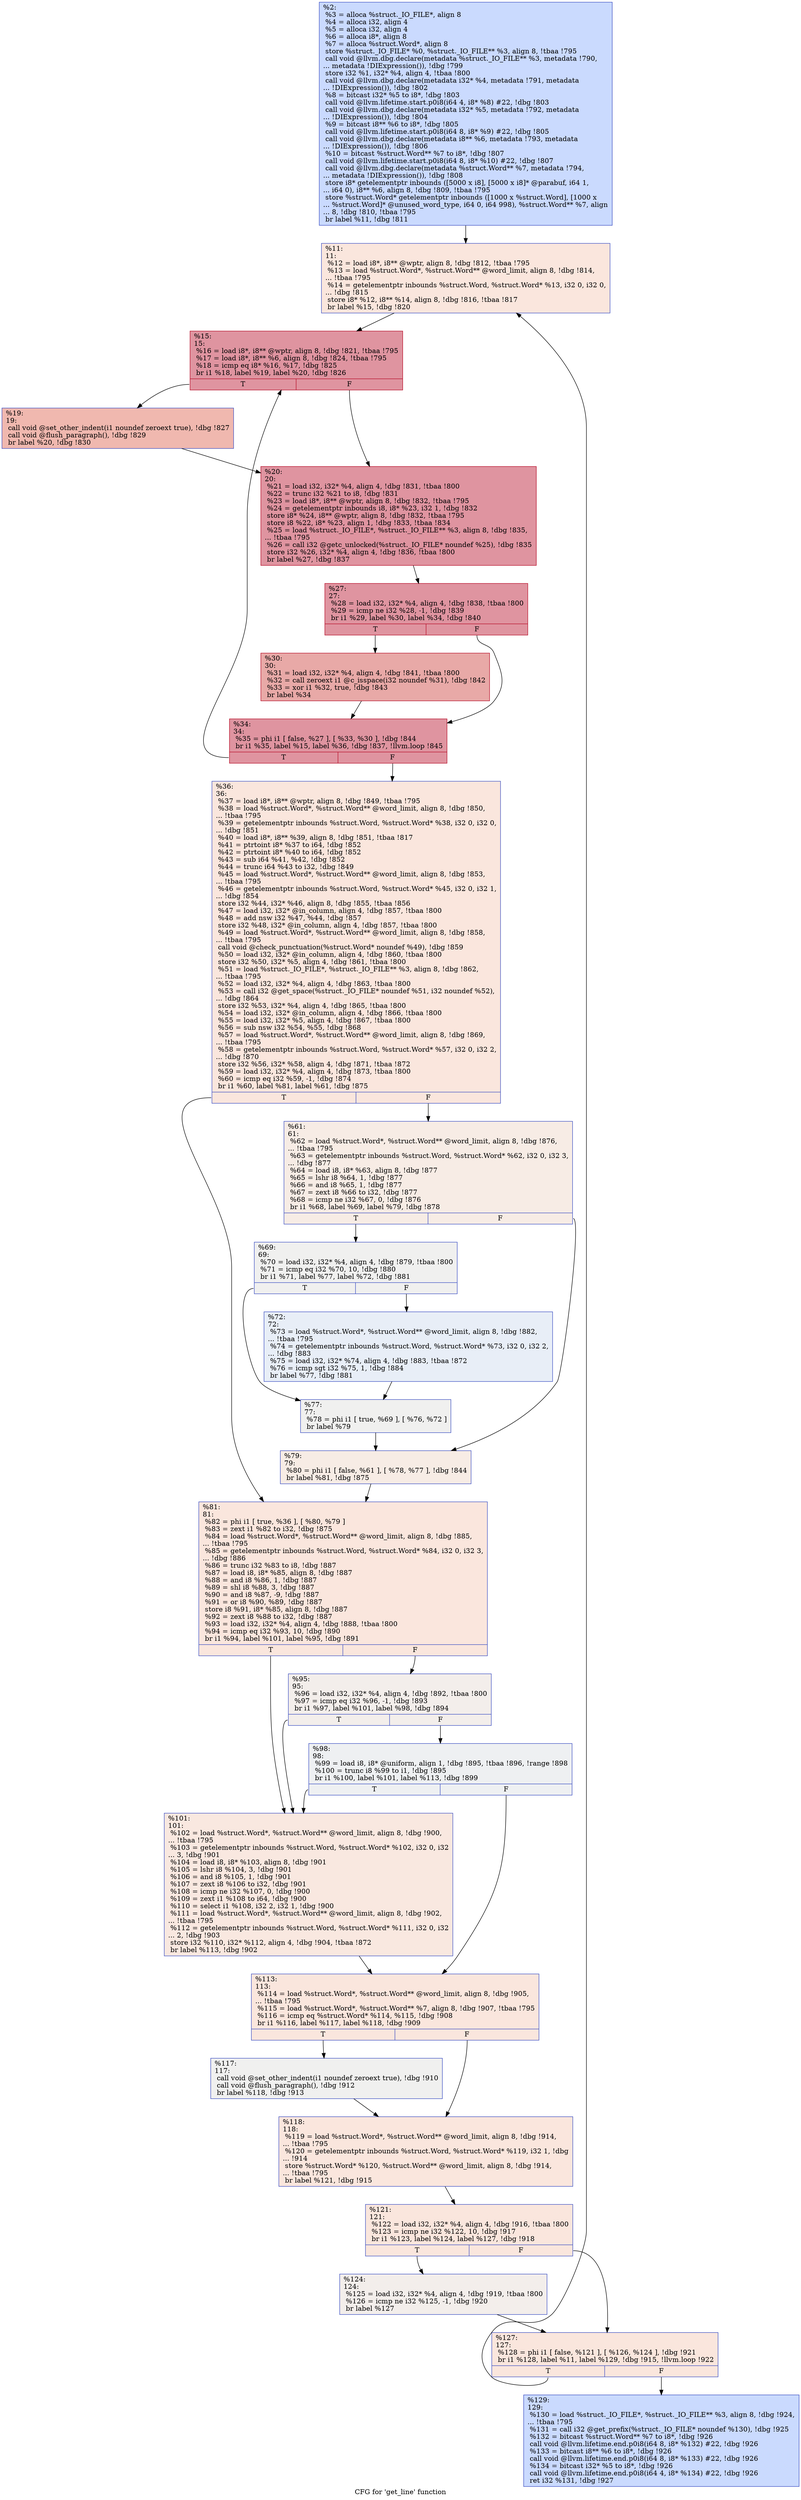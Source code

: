 digraph "CFG for 'get_line' function" {
	label="CFG for 'get_line' function";

	Node0xc83730 [shape=record,color="#3d50c3ff", style=filled, fillcolor="#88abfd70",label="{%2:\l  %3 = alloca %struct._IO_FILE*, align 8\l  %4 = alloca i32, align 4\l  %5 = alloca i32, align 4\l  %6 = alloca i8*, align 8\l  %7 = alloca %struct.Word*, align 8\l  store %struct._IO_FILE* %0, %struct._IO_FILE** %3, align 8, !tbaa !795\l  call void @llvm.dbg.declare(metadata %struct._IO_FILE** %3, metadata !790,\l... metadata !DIExpression()), !dbg !799\l  store i32 %1, i32* %4, align 4, !tbaa !800\l  call void @llvm.dbg.declare(metadata i32* %4, metadata !791, metadata\l... !DIExpression()), !dbg !802\l  %8 = bitcast i32* %5 to i8*, !dbg !803\l  call void @llvm.lifetime.start.p0i8(i64 4, i8* %8) #22, !dbg !803\l  call void @llvm.dbg.declare(metadata i32* %5, metadata !792, metadata\l... !DIExpression()), !dbg !804\l  %9 = bitcast i8** %6 to i8*, !dbg !805\l  call void @llvm.lifetime.start.p0i8(i64 8, i8* %9) #22, !dbg !805\l  call void @llvm.dbg.declare(metadata i8** %6, metadata !793, metadata\l... !DIExpression()), !dbg !806\l  %10 = bitcast %struct.Word** %7 to i8*, !dbg !807\l  call void @llvm.lifetime.start.p0i8(i64 8, i8* %10) #22, !dbg !807\l  call void @llvm.dbg.declare(metadata %struct.Word** %7, metadata !794,\l... metadata !DIExpression()), !dbg !808\l  store i8* getelementptr inbounds ([5000 x i8], [5000 x i8]* @parabuf, i64 1,\l... i64 0), i8** %6, align 8, !dbg !809, !tbaa !795\l  store %struct.Word* getelementptr inbounds ([1000 x %struct.Word], [1000 x\l... %struct.Word]* @unused_word_type, i64 0, i64 998), %struct.Word** %7, align\l... 8, !dbg !810, !tbaa !795\l  br label %11, !dbg !811\l}"];
	Node0xc83730 -> Node0xc83850;
	Node0xc83850 [shape=record,color="#3d50c3ff", style=filled, fillcolor="#f3c7b170",label="{%11:\l11:                                               \l  %12 = load i8*, i8** @wptr, align 8, !dbg !812, !tbaa !795\l  %13 = load %struct.Word*, %struct.Word** @word_limit, align 8, !dbg !814,\l... !tbaa !795\l  %14 = getelementptr inbounds %struct.Word, %struct.Word* %13, i32 0, i32 0,\l... !dbg !815\l  store i8* %12, i8** %14, align 8, !dbg !816, !tbaa !817\l  br label %15, !dbg !820\l}"];
	Node0xc83850 -> Node0xc838a0;
	Node0xc838a0 [shape=record,color="#b70d28ff", style=filled, fillcolor="#b70d2870",label="{%15:\l15:                                               \l  %16 = load i8*, i8** @wptr, align 8, !dbg !821, !tbaa !795\l  %17 = load i8*, i8** %6, align 8, !dbg !824, !tbaa !795\l  %18 = icmp eq i8* %16, %17, !dbg !825\l  br i1 %18, label %19, label %20, !dbg !826\l|{<s0>T|<s1>F}}"];
	Node0xc838a0:s0 -> Node0xc838f0;
	Node0xc838a0:s1 -> Node0xc83940;
	Node0xc838f0 [shape=record,color="#3d50c3ff", style=filled, fillcolor="#dc5d4a70",label="{%19:\l19:                                               \l  call void @set_other_indent(i1 noundef zeroext true), !dbg !827\l  call void @flush_paragraph(), !dbg !829\l  br label %20, !dbg !830\l}"];
	Node0xc838f0 -> Node0xc83940;
	Node0xc83940 [shape=record,color="#b70d28ff", style=filled, fillcolor="#b70d2870",label="{%20:\l20:                                               \l  %21 = load i32, i32* %4, align 4, !dbg !831, !tbaa !800\l  %22 = trunc i32 %21 to i8, !dbg !831\l  %23 = load i8*, i8** @wptr, align 8, !dbg !832, !tbaa !795\l  %24 = getelementptr inbounds i8, i8* %23, i32 1, !dbg !832\l  store i8* %24, i8** @wptr, align 8, !dbg !832, !tbaa !795\l  store i8 %22, i8* %23, align 1, !dbg !833, !tbaa !834\l  %25 = load %struct._IO_FILE*, %struct._IO_FILE** %3, align 8, !dbg !835,\l... !tbaa !795\l  %26 = call i32 @getc_unlocked(%struct._IO_FILE* noundef %25), !dbg !835\l  store i32 %26, i32* %4, align 4, !dbg !836, !tbaa !800\l  br label %27, !dbg !837\l}"];
	Node0xc83940 -> Node0xc83990;
	Node0xc83990 [shape=record,color="#b70d28ff", style=filled, fillcolor="#b70d2870",label="{%27:\l27:                                               \l  %28 = load i32, i32* %4, align 4, !dbg !838, !tbaa !800\l  %29 = icmp ne i32 %28, -1, !dbg !839\l  br i1 %29, label %30, label %34, !dbg !840\l|{<s0>T|<s1>F}}"];
	Node0xc83990:s0 -> Node0xc839e0;
	Node0xc83990:s1 -> Node0xc83a30;
	Node0xc839e0 [shape=record,color="#b70d28ff", style=filled, fillcolor="#ca3b3770",label="{%30:\l30:                                               \l  %31 = load i32, i32* %4, align 4, !dbg !841, !tbaa !800\l  %32 = call zeroext i1 @c_isspace(i32 noundef %31), !dbg !842\l  %33 = xor i1 %32, true, !dbg !843\l  br label %34\l}"];
	Node0xc839e0 -> Node0xc83a30;
	Node0xc83a30 [shape=record,color="#b70d28ff", style=filled, fillcolor="#b70d2870",label="{%34:\l34:                                               \l  %35 = phi i1 [ false, %27 ], [ %33, %30 ], !dbg !844\l  br i1 %35, label %15, label %36, !dbg !837, !llvm.loop !845\l|{<s0>T|<s1>F}}"];
	Node0xc83a30:s0 -> Node0xc838a0;
	Node0xc83a30:s1 -> Node0xc83a80;
	Node0xc83a80 [shape=record,color="#3d50c3ff", style=filled, fillcolor="#f3c7b170",label="{%36:\l36:                                               \l  %37 = load i8*, i8** @wptr, align 8, !dbg !849, !tbaa !795\l  %38 = load %struct.Word*, %struct.Word** @word_limit, align 8, !dbg !850,\l... !tbaa !795\l  %39 = getelementptr inbounds %struct.Word, %struct.Word* %38, i32 0, i32 0,\l... !dbg !851\l  %40 = load i8*, i8** %39, align 8, !dbg !851, !tbaa !817\l  %41 = ptrtoint i8* %37 to i64, !dbg !852\l  %42 = ptrtoint i8* %40 to i64, !dbg !852\l  %43 = sub i64 %41, %42, !dbg !852\l  %44 = trunc i64 %43 to i32, !dbg !849\l  %45 = load %struct.Word*, %struct.Word** @word_limit, align 8, !dbg !853,\l... !tbaa !795\l  %46 = getelementptr inbounds %struct.Word, %struct.Word* %45, i32 0, i32 1,\l... !dbg !854\l  store i32 %44, i32* %46, align 8, !dbg !855, !tbaa !856\l  %47 = load i32, i32* @in_column, align 4, !dbg !857, !tbaa !800\l  %48 = add nsw i32 %47, %44, !dbg !857\l  store i32 %48, i32* @in_column, align 4, !dbg !857, !tbaa !800\l  %49 = load %struct.Word*, %struct.Word** @word_limit, align 8, !dbg !858,\l... !tbaa !795\l  call void @check_punctuation(%struct.Word* noundef %49), !dbg !859\l  %50 = load i32, i32* @in_column, align 4, !dbg !860, !tbaa !800\l  store i32 %50, i32* %5, align 4, !dbg !861, !tbaa !800\l  %51 = load %struct._IO_FILE*, %struct._IO_FILE** %3, align 8, !dbg !862,\l... !tbaa !795\l  %52 = load i32, i32* %4, align 4, !dbg !863, !tbaa !800\l  %53 = call i32 @get_space(%struct._IO_FILE* noundef %51, i32 noundef %52),\l... !dbg !864\l  store i32 %53, i32* %4, align 4, !dbg !865, !tbaa !800\l  %54 = load i32, i32* @in_column, align 4, !dbg !866, !tbaa !800\l  %55 = load i32, i32* %5, align 4, !dbg !867, !tbaa !800\l  %56 = sub nsw i32 %54, %55, !dbg !868\l  %57 = load %struct.Word*, %struct.Word** @word_limit, align 8, !dbg !869,\l... !tbaa !795\l  %58 = getelementptr inbounds %struct.Word, %struct.Word* %57, i32 0, i32 2,\l... !dbg !870\l  store i32 %56, i32* %58, align 4, !dbg !871, !tbaa !872\l  %59 = load i32, i32* %4, align 4, !dbg !873, !tbaa !800\l  %60 = icmp eq i32 %59, -1, !dbg !874\l  br i1 %60, label %81, label %61, !dbg !875\l|{<s0>T|<s1>F}}"];
	Node0xc83a80:s0 -> Node0xc83c60;
	Node0xc83a80:s1 -> Node0xc83ad0;
	Node0xc83ad0 [shape=record,color="#3d50c3ff", style=filled, fillcolor="#ecd3c570",label="{%61:\l61:                                               \l  %62 = load %struct.Word*, %struct.Word** @word_limit, align 8, !dbg !876,\l... !tbaa !795\l  %63 = getelementptr inbounds %struct.Word, %struct.Word* %62, i32 0, i32 3,\l... !dbg !877\l  %64 = load i8, i8* %63, align 8, !dbg !877\l  %65 = lshr i8 %64, 1, !dbg !877\l  %66 = and i8 %65, 1, !dbg !877\l  %67 = zext i8 %66 to i32, !dbg !877\l  %68 = icmp ne i32 %67, 0, !dbg !876\l  br i1 %68, label %69, label %79, !dbg !878\l|{<s0>T|<s1>F}}"];
	Node0xc83ad0:s0 -> Node0xc83b20;
	Node0xc83ad0:s1 -> Node0xc83c10;
	Node0xc83b20 [shape=record,color="#3d50c3ff", style=filled, fillcolor="#dedcdb70",label="{%69:\l69:                                               \l  %70 = load i32, i32* %4, align 4, !dbg !879, !tbaa !800\l  %71 = icmp eq i32 %70, 10, !dbg !880\l  br i1 %71, label %77, label %72, !dbg !881\l|{<s0>T|<s1>F}}"];
	Node0xc83b20:s0 -> Node0xc83bc0;
	Node0xc83b20:s1 -> Node0xc83b70;
	Node0xc83b70 [shape=record,color="#3d50c3ff", style=filled, fillcolor="#cbd8ee70",label="{%72:\l72:                                               \l  %73 = load %struct.Word*, %struct.Word** @word_limit, align 8, !dbg !882,\l... !tbaa !795\l  %74 = getelementptr inbounds %struct.Word, %struct.Word* %73, i32 0, i32 2,\l... !dbg !883\l  %75 = load i32, i32* %74, align 4, !dbg !883, !tbaa !872\l  %76 = icmp sgt i32 %75, 1, !dbg !884\l  br label %77, !dbg !881\l}"];
	Node0xc83b70 -> Node0xc83bc0;
	Node0xc83bc0 [shape=record,color="#3d50c3ff", style=filled, fillcolor="#dedcdb70",label="{%77:\l77:                                               \l  %78 = phi i1 [ true, %69 ], [ %76, %72 ]\l  br label %79\l}"];
	Node0xc83bc0 -> Node0xc83c10;
	Node0xc83c10 [shape=record,color="#3d50c3ff", style=filled, fillcolor="#ecd3c570",label="{%79:\l79:                                               \l  %80 = phi i1 [ false, %61 ], [ %78, %77 ], !dbg !844\l  br label %81, !dbg !875\l}"];
	Node0xc83c10 -> Node0xc83c60;
	Node0xc83c60 [shape=record,color="#3d50c3ff", style=filled, fillcolor="#f3c7b170",label="{%81:\l81:                                               \l  %82 = phi i1 [ true, %36 ], [ %80, %79 ]\l  %83 = zext i1 %82 to i32, !dbg !875\l  %84 = load %struct.Word*, %struct.Word** @word_limit, align 8, !dbg !885,\l... !tbaa !795\l  %85 = getelementptr inbounds %struct.Word, %struct.Word* %84, i32 0, i32 3,\l... !dbg !886\l  %86 = trunc i32 %83 to i8, !dbg !887\l  %87 = load i8, i8* %85, align 8, !dbg !887\l  %88 = and i8 %86, 1, !dbg !887\l  %89 = shl i8 %88, 3, !dbg !887\l  %90 = and i8 %87, -9, !dbg !887\l  %91 = or i8 %90, %89, !dbg !887\l  store i8 %91, i8* %85, align 8, !dbg !887\l  %92 = zext i8 %88 to i32, !dbg !887\l  %93 = load i32, i32* %4, align 4, !dbg !888, !tbaa !800\l  %94 = icmp eq i32 %93, 10, !dbg !890\l  br i1 %94, label %101, label %95, !dbg !891\l|{<s0>T|<s1>F}}"];
	Node0xc83c60:s0 -> Node0xc83d50;
	Node0xc83c60:s1 -> Node0xc83cb0;
	Node0xc83cb0 [shape=record,color="#3d50c3ff", style=filled, fillcolor="#e5d8d170",label="{%95:\l95:                                               \l  %96 = load i32, i32* %4, align 4, !dbg !892, !tbaa !800\l  %97 = icmp eq i32 %96, -1, !dbg !893\l  br i1 %97, label %101, label %98, !dbg !894\l|{<s0>T|<s1>F}}"];
	Node0xc83cb0:s0 -> Node0xc83d50;
	Node0xc83cb0:s1 -> Node0xc83d00;
	Node0xc83d00 [shape=record,color="#3d50c3ff", style=filled, fillcolor="#d9dce170",label="{%98:\l98:                                               \l  %99 = load i8, i8* @uniform, align 1, !dbg !895, !tbaa !896, !range !898\l  %100 = trunc i8 %99 to i1, !dbg !895\l  br i1 %100, label %101, label %113, !dbg !899\l|{<s0>T|<s1>F}}"];
	Node0xc83d00:s0 -> Node0xc83d50;
	Node0xc83d00:s1 -> Node0xc83da0;
	Node0xc83d50 [shape=record,color="#3d50c3ff", style=filled, fillcolor="#f1ccb870",label="{%101:\l101:                                              \l  %102 = load %struct.Word*, %struct.Word** @word_limit, align 8, !dbg !900,\l... !tbaa !795\l  %103 = getelementptr inbounds %struct.Word, %struct.Word* %102, i32 0, i32\l... 3, !dbg !901\l  %104 = load i8, i8* %103, align 8, !dbg !901\l  %105 = lshr i8 %104, 3, !dbg !901\l  %106 = and i8 %105, 1, !dbg !901\l  %107 = zext i8 %106 to i32, !dbg !901\l  %108 = icmp ne i32 %107, 0, !dbg !900\l  %109 = zext i1 %108 to i64, !dbg !900\l  %110 = select i1 %108, i32 2, i32 1, !dbg !900\l  %111 = load %struct.Word*, %struct.Word** @word_limit, align 8, !dbg !902,\l... !tbaa !795\l  %112 = getelementptr inbounds %struct.Word, %struct.Word* %111, i32 0, i32\l... 2, !dbg !903\l  store i32 %110, i32* %112, align 4, !dbg !904, !tbaa !872\l  br label %113, !dbg !902\l}"];
	Node0xc83d50 -> Node0xc83da0;
	Node0xc83da0 [shape=record,color="#3d50c3ff", style=filled, fillcolor="#f3c7b170",label="{%113:\l113:                                              \l  %114 = load %struct.Word*, %struct.Word** @word_limit, align 8, !dbg !905,\l... !tbaa !795\l  %115 = load %struct.Word*, %struct.Word** %7, align 8, !dbg !907, !tbaa !795\l  %116 = icmp eq %struct.Word* %114, %115, !dbg !908\l  br i1 %116, label %117, label %118, !dbg !909\l|{<s0>T|<s1>F}}"];
	Node0xc83da0:s0 -> Node0xc83df0;
	Node0xc83da0:s1 -> Node0xc83e40;
	Node0xc83df0 [shape=record,color="#3d50c3ff", style=filled, fillcolor="#dedcdb70",label="{%117:\l117:                                              \l  call void @set_other_indent(i1 noundef zeroext true), !dbg !910\l  call void @flush_paragraph(), !dbg !912\l  br label %118, !dbg !913\l}"];
	Node0xc83df0 -> Node0xc83e40;
	Node0xc83e40 [shape=record,color="#3d50c3ff", style=filled, fillcolor="#f3c7b170",label="{%118:\l118:                                              \l  %119 = load %struct.Word*, %struct.Word** @word_limit, align 8, !dbg !914,\l... !tbaa !795\l  %120 = getelementptr inbounds %struct.Word, %struct.Word* %119, i32 1, !dbg\l... !914\l  store %struct.Word* %120, %struct.Word** @word_limit, align 8, !dbg !914,\l... !tbaa !795\l  br label %121, !dbg !915\l}"];
	Node0xc83e40 -> Node0xc83e90;
	Node0xc83e90 [shape=record,color="#3d50c3ff", style=filled, fillcolor="#f3c7b170",label="{%121:\l121:                                              \l  %122 = load i32, i32* %4, align 4, !dbg !916, !tbaa !800\l  %123 = icmp ne i32 %122, 10, !dbg !917\l  br i1 %123, label %124, label %127, !dbg !918\l|{<s0>T|<s1>F}}"];
	Node0xc83e90:s0 -> Node0xc83ee0;
	Node0xc83e90:s1 -> Node0xc83f30;
	Node0xc83ee0 [shape=record,color="#3d50c3ff", style=filled, fillcolor="#e5d8d170",label="{%124:\l124:                                              \l  %125 = load i32, i32* %4, align 4, !dbg !919, !tbaa !800\l  %126 = icmp ne i32 %125, -1, !dbg !920\l  br label %127\l}"];
	Node0xc83ee0 -> Node0xc83f30;
	Node0xc83f30 [shape=record,color="#3d50c3ff", style=filled, fillcolor="#f3c7b170",label="{%127:\l127:                                              \l  %128 = phi i1 [ false, %121 ], [ %126, %124 ], !dbg !921\l  br i1 %128, label %11, label %129, !dbg !915, !llvm.loop !922\l|{<s0>T|<s1>F}}"];
	Node0xc83f30:s0 -> Node0xc83850;
	Node0xc83f30:s1 -> Node0xc83f80;
	Node0xc83f80 [shape=record,color="#3d50c3ff", style=filled, fillcolor="#88abfd70",label="{%129:\l129:                                              \l  %130 = load %struct._IO_FILE*, %struct._IO_FILE** %3, align 8, !dbg !924,\l... !tbaa !795\l  %131 = call i32 @get_prefix(%struct._IO_FILE* noundef %130), !dbg !925\l  %132 = bitcast %struct.Word** %7 to i8*, !dbg !926\l  call void @llvm.lifetime.end.p0i8(i64 8, i8* %132) #22, !dbg !926\l  %133 = bitcast i8** %6 to i8*, !dbg !926\l  call void @llvm.lifetime.end.p0i8(i64 8, i8* %133) #22, !dbg !926\l  %134 = bitcast i32* %5 to i8*, !dbg !926\l  call void @llvm.lifetime.end.p0i8(i64 4, i8* %134) #22, !dbg !926\l  ret i32 %131, !dbg !927\l}"];
}
